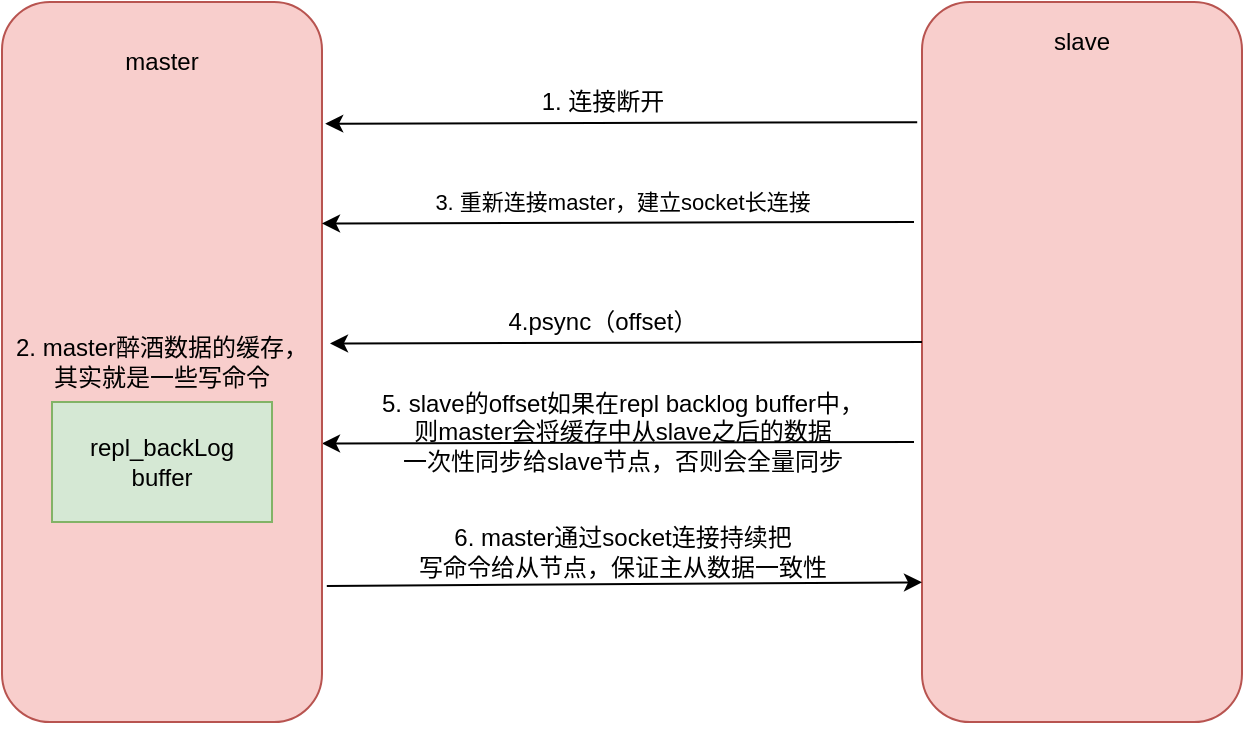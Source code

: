 <mxfile version="14.1.1" type="github">
  <diagram id="KNBxyKNMcaiC6pvvX9-u" name="第 1 页">
    <mxGraphModel dx="1502" dy="675" grid="1" gridSize="10" guides="1" tooltips="1" connect="1" arrows="1" fold="1" page="1" pageScale="1" pageWidth="827" pageHeight="1169" math="0" shadow="0">
      <root>
        <mxCell id="0" />
        <mxCell id="1" parent="0" />
        <mxCell id="F2lNqEc1MeJwCRNQFej_-10" value="" style="endArrow=classic;html=1;exitX=-0.015;exitY=0.167;exitDx=0;exitDy=0;exitPerimeter=0;entryX=1.01;entryY=0.169;entryDx=0;entryDy=0;entryPerimeter=0;" edge="1" parent="1">
          <mxGeometry width="50" height="50" relative="1" as="geometry">
            <mxPoint x="546" y="400" as="sourcePoint" />
            <mxPoint x="250" y="400.72" as="targetPoint" />
          </mxGeometry>
        </mxCell>
        <mxCell id="F2lNqEc1MeJwCRNQFej_-15" style="edgeStyle=orthogonalEdgeStyle;rounded=0;orthogonalLoop=1;jettySize=auto;html=1;entryX=0.5;entryY=1;entryDx=0;entryDy=0;" edge="1" parent="1" source="F2lNqEc1MeJwCRNQFej_-1" target="F2lNqEc1MeJwCRNQFej_-14">
          <mxGeometry relative="1" as="geometry">
            <mxPoint x="70" y="590" as="targetPoint" />
          </mxGeometry>
        </mxCell>
        <mxCell id="F2lNqEc1MeJwCRNQFej_-18" style="edgeStyle=orthogonalEdgeStyle;rounded=0;orthogonalLoop=1;jettySize=auto;html=1;entryX=0.5;entryY=1;entryDx=0;entryDy=0;" edge="1" parent="1" source="F2lNqEc1MeJwCRNQFej_-1" target="F2lNqEc1MeJwCRNQFej_-14">
          <mxGeometry relative="1" as="geometry">
            <mxPoint x="20" y="580" as="targetPoint" />
          </mxGeometry>
        </mxCell>
        <mxCell id="F2lNqEc1MeJwCRNQFej_-1" value="2. master醉酒数据的缓存，其实就是一些写命令" style="rounded=1;whiteSpace=wrap;html=1;align=center;fillColor=#f8cecc;strokeColor=#b85450;" vertex="1" parent="1">
          <mxGeometry x="90" y="180" width="160" height="360" as="geometry" />
        </mxCell>
        <mxCell id="F2lNqEc1MeJwCRNQFej_-2" value="" style="rounded=1;whiteSpace=wrap;html=1;fillColor=#f8cecc;strokeColor=#b85450;" vertex="1" parent="1">
          <mxGeometry x="550" y="180" width="160" height="360" as="geometry" />
        </mxCell>
        <mxCell id="F2lNqEc1MeJwCRNQFej_-3" value="" style="endArrow=classic;html=1;exitX=-0.015;exitY=0.167;exitDx=0;exitDy=0;exitPerimeter=0;entryX=1.01;entryY=0.169;entryDx=0;entryDy=0;entryPerimeter=0;" edge="1" parent="1" source="F2lNqEc1MeJwCRNQFej_-2" target="F2lNqEc1MeJwCRNQFej_-1">
          <mxGeometry width="50" height="50" relative="1" as="geometry">
            <mxPoint x="440" y="220" as="sourcePoint" />
            <mxPoint x="390" y="120" as="targetPoint" />
          </mxGeometry>
        </mxCell>
        <mxCell id="F2lNqEc1MeJwCRNQFej_-4" value="1. 连接断开" style="text;html=1;align=center;verticalAlign=middle;resizable=0;points=[];autosize=1;" vertex="1" parent="1">
          <mxGeometry x="350" y="220" width="80" height="20" as="geometry" />
        </mxCell>
        <mxCell id="F2lNqEc1MeJwCRNQFej_-6" value="" style="endArrow=classic;html=1;exitX=-0.015;exitY=0.167;exitDx=0;exitDy=0;exitPerimeter=0;entryX=1.01;entryY=0.169;entryDx=0;entryDy=0;entryPerimeter=0;" edge="1" parent="1">
          <mxGeometry width="50" height="50" relative="1" as="geometry">
            <mxPoint x="546.0" y="290" as="sourcePoint" />
            <mxPoint x="250.0" y="290.72" as="targetPoint" />
          </mxGeometry>
        </mxCell>
        <mxCell id="F2lNqEc1MeJwCRNQFej_-7" value="3. 重新连接master，建立socket长连接" style="edgeLabel;html=1;align=center;verticalAlign=middle;resizable=0;points=[];" vertex="1" connectable="0" parent="F2lNqEc1MeJwCRNQFej_-6">
          <mxGeometry x="0.109" y="-4" relative="1" as="geometry">
            <mxPoint x="18.01" y="-6.4" as="offset" />
          </mxGeometry>
        </mxCell>
        <mxCell id="F2lNqEc1MeJwCRNQFej_-8" value="" style="endArrow=classic;html=1;exitX=-0.015;exitY=0.167;exitDx=0;exitDy=0;exitPerimeter=0;entryX=1.01;entryY=0.169;entryDx=0;entryDy=0;entryPerimeter=0;" edge="1" parent="1">
          <mxGeometry width="50" height="50" relative="1" as="geometry">
            <mxPoint x="550.0" y="350" as="sourcePoint" />
            <mxPoint x="254.0" y="350.72" as="targetPoint" />
          </mxGeometry>
        </mxCell>
        <mxCell id="F2lNqEc1MeJwCRNQFej_-9" value="4.psync（offset）" style="text;html=1;align=center;verticalAlign=middle;resizable=0;points=[];autosize=1;" vertex="1" parent="1">
          <mxGeometry x="335" y="330" width="110" height="20" as="geometry" />
        </mxCell>
        <mxCell id="F2lNqEc1MeJwCRNQFej_-11" value="5. slave的offset如果在repl backlog buffer中，&lt;br&gt;则master会将缓存中从slave之后的数据&lt;br&gt;一次性同步给slave节点，否则会全量同步" style="text;html=1;align=center;verticalAlign=middle;resizable=0;points=[];autosize=1;" vertex="1" parent="1">
          <mxGeometry x="270" y="370" width="260" height="50" as="geometry" />
        </mxCell>
        <mxCell id="F2lNqEc1MeJwCRNQFej_-12" value="" style="endArrow=classic;html=1;exitX=1.015;exitY=0.811;exitDx=0;exitDy=0;exitPerimeter=0;entryX=0;entryY=0.806;entryDx=0;entryDy=0;entryPerimeter=0;" edge="1" parent="1" source="F2lNqEc1MeJwCRNQFej_-1" target="F2lNqEc1MeJwCRNQFej_-2">
          <mxGeometry width="50" height="50" relative="1" as="geometry">
            <mxPoint x="280" y="460" as="sourcePoint" />
            <mxPoint x="542" y="480" as="targetPoint" />
          </mxGeometry>
        </mxCell>
        <mxCell id="F2lNqEc1MeJwCRNQFej_-13" value="6. master通过socket连接持续把&lt;br&gt;写命令给从节点，保证主从数据一致性" style="text;html=1;align=center;verticalAlign=middle;resizable=0;points=[];autosize=1;" vertex="1" parent="1">
          <mxGeometry x="290" y="440" width="220" height="30" as="geometry" />
        </mxCell>
        <mxCell id="F2lNqEc1MeJwCRNQFej_-14" value="repl_backLog&lt;br&gt;buffer" style="rounded=0;whiteSpace=wrap;html=1;fillColor=#d5e8d4;strokeColor=#82b366;" vertex="1" parent="1">
          <mxGeometry x="115" y="380" width="110" height="60" as="geometry" />
        </mxCell>
        <mxCell id="F2lNqEc1MeJwCRNQFej_-19" value="master" style="text;html=1;strokeColor=none;fillColor=none;align=center;verticalAlign=middle;whiteSpace=wrap;rounded=0;" vertex="1" parent="1">
          <mxGeometry x="150" y="200" width="40" height="20" as="geometry" />
        </mxCell>
        <mxCell id="F2lNqEc1MeJwCRNQFej_-20" value="slave" style="text;html=1;strokeColor=none;fillColor=none;align=center;verticalAlign=middle;whiteSpace=wrap;rounded=0;" vertex="1" parent="1">
          <mxGeometry x="610" y="190" width="40" height="20" as="geometry" />
        </mxCell>
      </root>
    </mxGraphModel>
  </diagram>
</mxfile>
